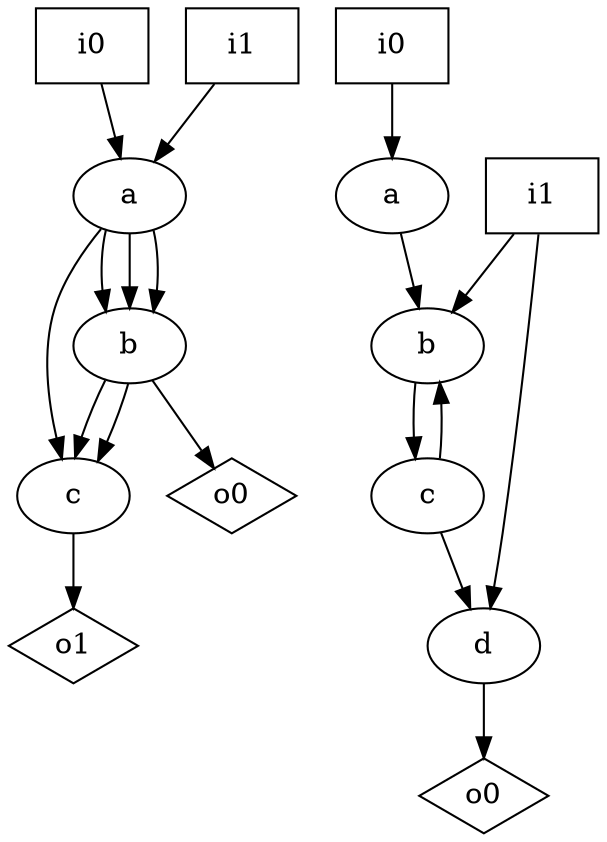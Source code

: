 digraph G {
n0 [label="a"];
n1 [label="b"];
n2 [label="c"];
n3 [label="i0",shape="box"];
n4 [label="i1",shape="box"];
n5 [label="o0",shape="diamond"];
n6 [label="o1",shape="diamond"];
n7 [label="a"];
n8 [label="b"];
n9 [label="c"];
n10 [label="d"];
n11 [label="i0",shape="box"];
n12 [label="i1",shape="box"];
n13 [label="o0",shape="diamond"];
n0 -> n1
n0 -> n1
n0 -> n1
n0 -> n2
n1 -> n2
n1 -> n2
n1 -> n5
n2 -> n6
n3 -> n0
n4 -> n0
n7 -> n8
n8 -> n9
n9 -> n8
n9 -> n10
n10 -> n13
n11 -> n7
n12 -> n8
n12 -> n10
}